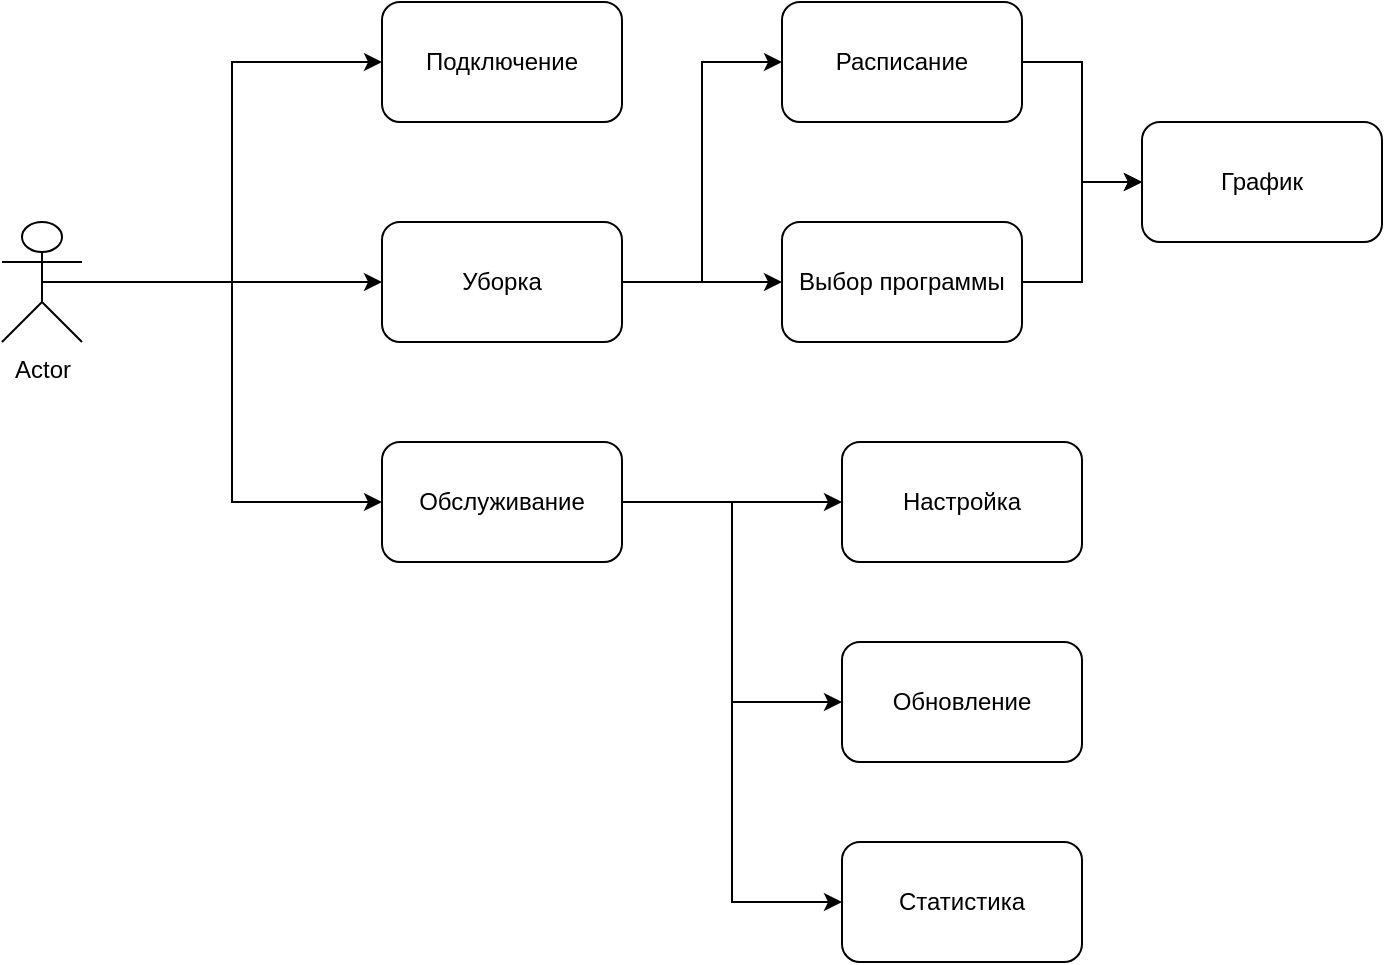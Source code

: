 <mxfile version="22.0.3" type="device">
  <diagram name="Page-1" id="2YBvvXClWsGukQMizWep">
    <mxGraphModel dx="1434" dy="839" grid="1" gridSize="10" guides="1" tooltips="1" connect="1" arrows="1" fold="1" page="1" pageScale="1" pageWidth="850" pageHeight="1100" math="0" shadow="0">
      <root>
        <mxCell id="0" />
        <mxCell id="1" parent="0" />
        <mxCell id="_mBnX6t3Rk1k-VsCyOZ5-8" style="edgeStyle=orthogonalEdgeStyle;rounded=0;orthogonalLoop=1;jettySize=auto;html=1;exitX=0.5;exitY=0.5;exitDx=0;exitDy=0;exitPerimeter=0;entryX=0;entryY=0.5;entryDx=0;entryDy=0;" edge="1" parent="1" source="_mBnX6t3Rk1k-VsCyOZ5-1" target="_mBnX6t3Rk1k-VsCyOZ5-2">
          <mxGeometry relative="1" as="geometry" />
        </mxCell>
        <mxCell id="_mBnX6t3Rk1k-VsCyOZ5-9" style="edgeStyle=orthogonalEdgeStyle;rounded=0;orthogonalLoop=1;jettySize=auto;html=1;exitX=0.5;exitY=0.5;exitDx=0;exitDy=0;exitPerimeter=0;entryX=0;entryY=0.5;entryDx=0;entryDy=0;" edge="1" parent="1" source="_mBnX6t3Rk1k-VsCyOZ5-1" target="_mBnX6t3Rk1k-VsCyOZ5-3">
          <mxGeometry relative="1" as="geometry" />
        </mxCell>
        <mxCell id="_mBnX6t3Rk1k-VsCyOZ5-10" style="edgeStyle=orthogonalEdgeStyle;rounded=0;orthogonalLoop=1;jettySize=auto;html=1;exitX=0.5;exitY=0.5;exitDx=0;exitDy=0;exitPerimeter=0;entryX=0;entryY=0.5;entryDx=0;entryDy=0;" edge="1" parent="1" source="_mBnX6t3Rk1k-VsCyOZ5-1" target="_mBnX6t3Rk1k-VsCyOZ5-4">
          <mxGeometry relative="1" as="geometry" />
        </mxCell>
        <mxCell id="_mBnX6t3Rk1k-VsCyOZ5-1" value="Actor" style="shape=umlActor;verticalLabelPosition=bottom;verticalAlign=top;html=1;outlineConnect=0;" vertex="1" parent="1">
          <mxGeometry x="50" y="220" width="40" height="60" as="geometry" />
        </mxCell>
        <mxCell id="_mBnX6t3Rk1k-VsCyOZ5-2" value="Подключение" style="rounded=1;whiteSpace=wrap;html=1;" vertex="1" parent="1">
          <mxGeometry x="240" y="110" width="120" height="60" as="geometry" />
        </mxCell>
        <mxCell id="_mBnX6t3Rk1k-VsCyOZ5-12" value="" style="edgeStyle=orthogonalEdgeStyle;rounded=0;orthogonalLoop=1;jettySize=auto;html=1;" edge="1" parent="1" source="_mBnX6t3Rk1k-VsCyOZ5-3" target="_mBnX6t3Rk1k-VsCyOZ5-11">
          <mxGeometry relative="1" as="geometry" />
        </mxCell>
        <mxCell id="_mBnX6t3Rk1k-VsCyOZ5-15" style="edgeStyle=orthogonalEdgeStyle;rounded=0;orthogonalLoop=1;jettySize=auto;html=1;exitX=1;exitY=0.5;exitDx=0;exitDy=0;entryX=0;entryY=0.5;entryDx=0;entryDy=0;" edge="1" parent="1" source="_mBnX6t3Rk1k-VsCyOZ5-3" target="_mBnX6t3Rk1k-VsCyOZ5-13">
          <mxGeometry relative="1" as="geometry" />
        </mxCell>
        <mxCell id="_mBnX6t3Rk1k-VsCyOZ5-16" style="edgeStyle=orthogonalEdgeStyle;rounded=0;orthogonalLoop=1;jettySize=auto;html=1;exitX=1;exitY=0.5;exitDx=0;exitDy=0;entryX=0;entryY=0.5;entryDx=0;entryDy=0;" edge="1" parent="1" source="_mBnX6t3Rk1k-VsCyOZ5-3" target="_mBnX6t3Rk1k-VsCyOZ5-14">
          <mxGeometry relative="1" as="geometry" />
        </mxCell>
        <mxCell id="_mBnX6t3Rk1k-VsCyOZ5-3" value="Обслуживание" style="rounded=1;whiteSpace=wrap;html=1;" vertex="1" parent="1">
          <mxGeometry x="240" y="330" width="120" height="60" as="geometry" />
        </mxCell>
        <mxCell id="_mBnX6t3Rk1k-VsCyOZ5-19" style="edgeStyle=orthogonalEdgeStyle;rounded=0;orthogonalLoop=1;jettySize=auto;html=1;exitX=1;exitY=0.5;exitDx=0;exitDy=0;entryX=0;entryY=0.5;entryDx=0;entryDy=0;" edge="1" parent="1" source="_mBnX6t3Rk1k-VsCyOZ5-4" target="_mBnX6t3Rk1k-VsCyOZ5-17">
          <mxGeometry relative="1" as="geometry" />
        </mxCell>
        <mxCell id="_mBnX6t3Rk1k-VsCyOZ5-20" style="edgeStyle=orthogonalEdgeStyle;rounded=0;orthogonalLoop=1;jettySize=auto;html=1;exitX=1;exitY=0.5;exitDx=0;exitDy=0;entryX=0;entryY=0.5;entryDx=0;entryDy=0;" edge="1" parent="1" source="_mBnX6t3Rk1k-VsCyOZ5-4" target="_mBnX6t3Rk1k-VsCyOZ5-18">
          <mxGeometry relative="1" as="geometry" />
        </mxCell>
        <mxCell id="_mBnX6t3Rk1k-VsCyOZ5-4" value="Уборка" style="rounded=1;whiteSpace=wrap;html=1;" vertex="1" parent="1">
          <mxGeometry x="240" y="220" width="120" height="60" as="geometry" />
        </mxCell>
        <mxCell id="_mBnX6t3Rk1k-VsCyOZ5-11" value="Настройка" style="whiteSpace=wrap;html=1;rounded=1;" vertex="1" parent="1">
          <mxGeometry x="470" y="330" width="120" height="60" as="geometry" />
        </mxCell>
        <mxCell id="_mBnX6t3Rk1k-VsCyOZ5-13" value="Обновление" style="rounded=1;whiteSpace=wrap;html=1;" vertex="1" parent="1">
          <mxGeometry x="470" y="430" width="120" height="60" as="geometry" />
        </mxCell>
        <mxCell id="_mBnX6t3Rk1k-VsCyOZ5-14" value="Статистика" style="rounded=1;whiteSpace=wrap;html=1;" vertex="1" parent="1">
          <mxGeometry x="470" y="530" width="120" height="60" as="geometry" />
        </mxCell>
        <mxCell id="_mBnX6t3Rk1k-VsCyOZ5-23" style="edgeStyle=orthogonalEdgeStyle;rounded=0;orthogonalLoop=1;jettySize=auto;html=1;exitX=1;exitY=0.5;exitDx=0;exitDy=0;entryX=0;entryY=0.5;entryDx=0;entryDy=0;" edge="1" parent="1" source="_mBnX6t3Rk1k-VsCyOZ5-17" target="_mBnX6t3Rk1k-VsCyOZ5-21">
          <mxGeometry relative="1" as="geometry">
            <mxPoint x="590" y="200" as="targetPoint" />
          </mxGeometry>
        </mxCell>
        <mxCell id="_mBnX6t3Rk1k-VsCyOZ5-17" value="Выбор программы" style="rounded=1;whiteSpace=wrap;html=1;" vertex="1" parent="1">
          <mxGeometry x="440" y="220" width="120" height="60" as="geometry" />
        </mxCell>
        <mxCell id="_mBnX6t3Rk1k-VsCyOZ5-22" style="edgeStyle=orthogonalEdgeStyle;rounded=0;orthogonalLoop=1;jettySize=auto;html=1;exitX=1;exitY=0.5;exitDx=0;exitDy=0;entryX=0;entryY=0.5;entryDx=0;entryDy=0;" edge="1" parent="1" source="_mBnX6t3Rk1k-VsCyOZ5-18" target="_mBnX6t3Rk1k-VsCyOZ5-21">
          <mxGeometry relative="1" as="geometry" />
        </mxCell>
        <mxCell id="_mBnX6t3Rk1k-VsCyOZ5-18" value="Расписание" style="rounded=1;whiteSpace=wrap;html=1;" vertex="1" parent="1">
          <mxGeometry x="440" y="110" width="120" height="60" as="geometry" />
        </mxCell>
        <mxCell id="_mBnX6t3Rk1k-VsCyOZ5-21" value="График" style="rounded=1;whiteSpace=wrap;html=1;" vertex="1" parent="1">
          <mxGeometry x="620" y="170" width="120" height="60" as="geometry" />
        </mxCell>
      </root>
    </mxGraphModel>
  </diagram>
</mxfile>

